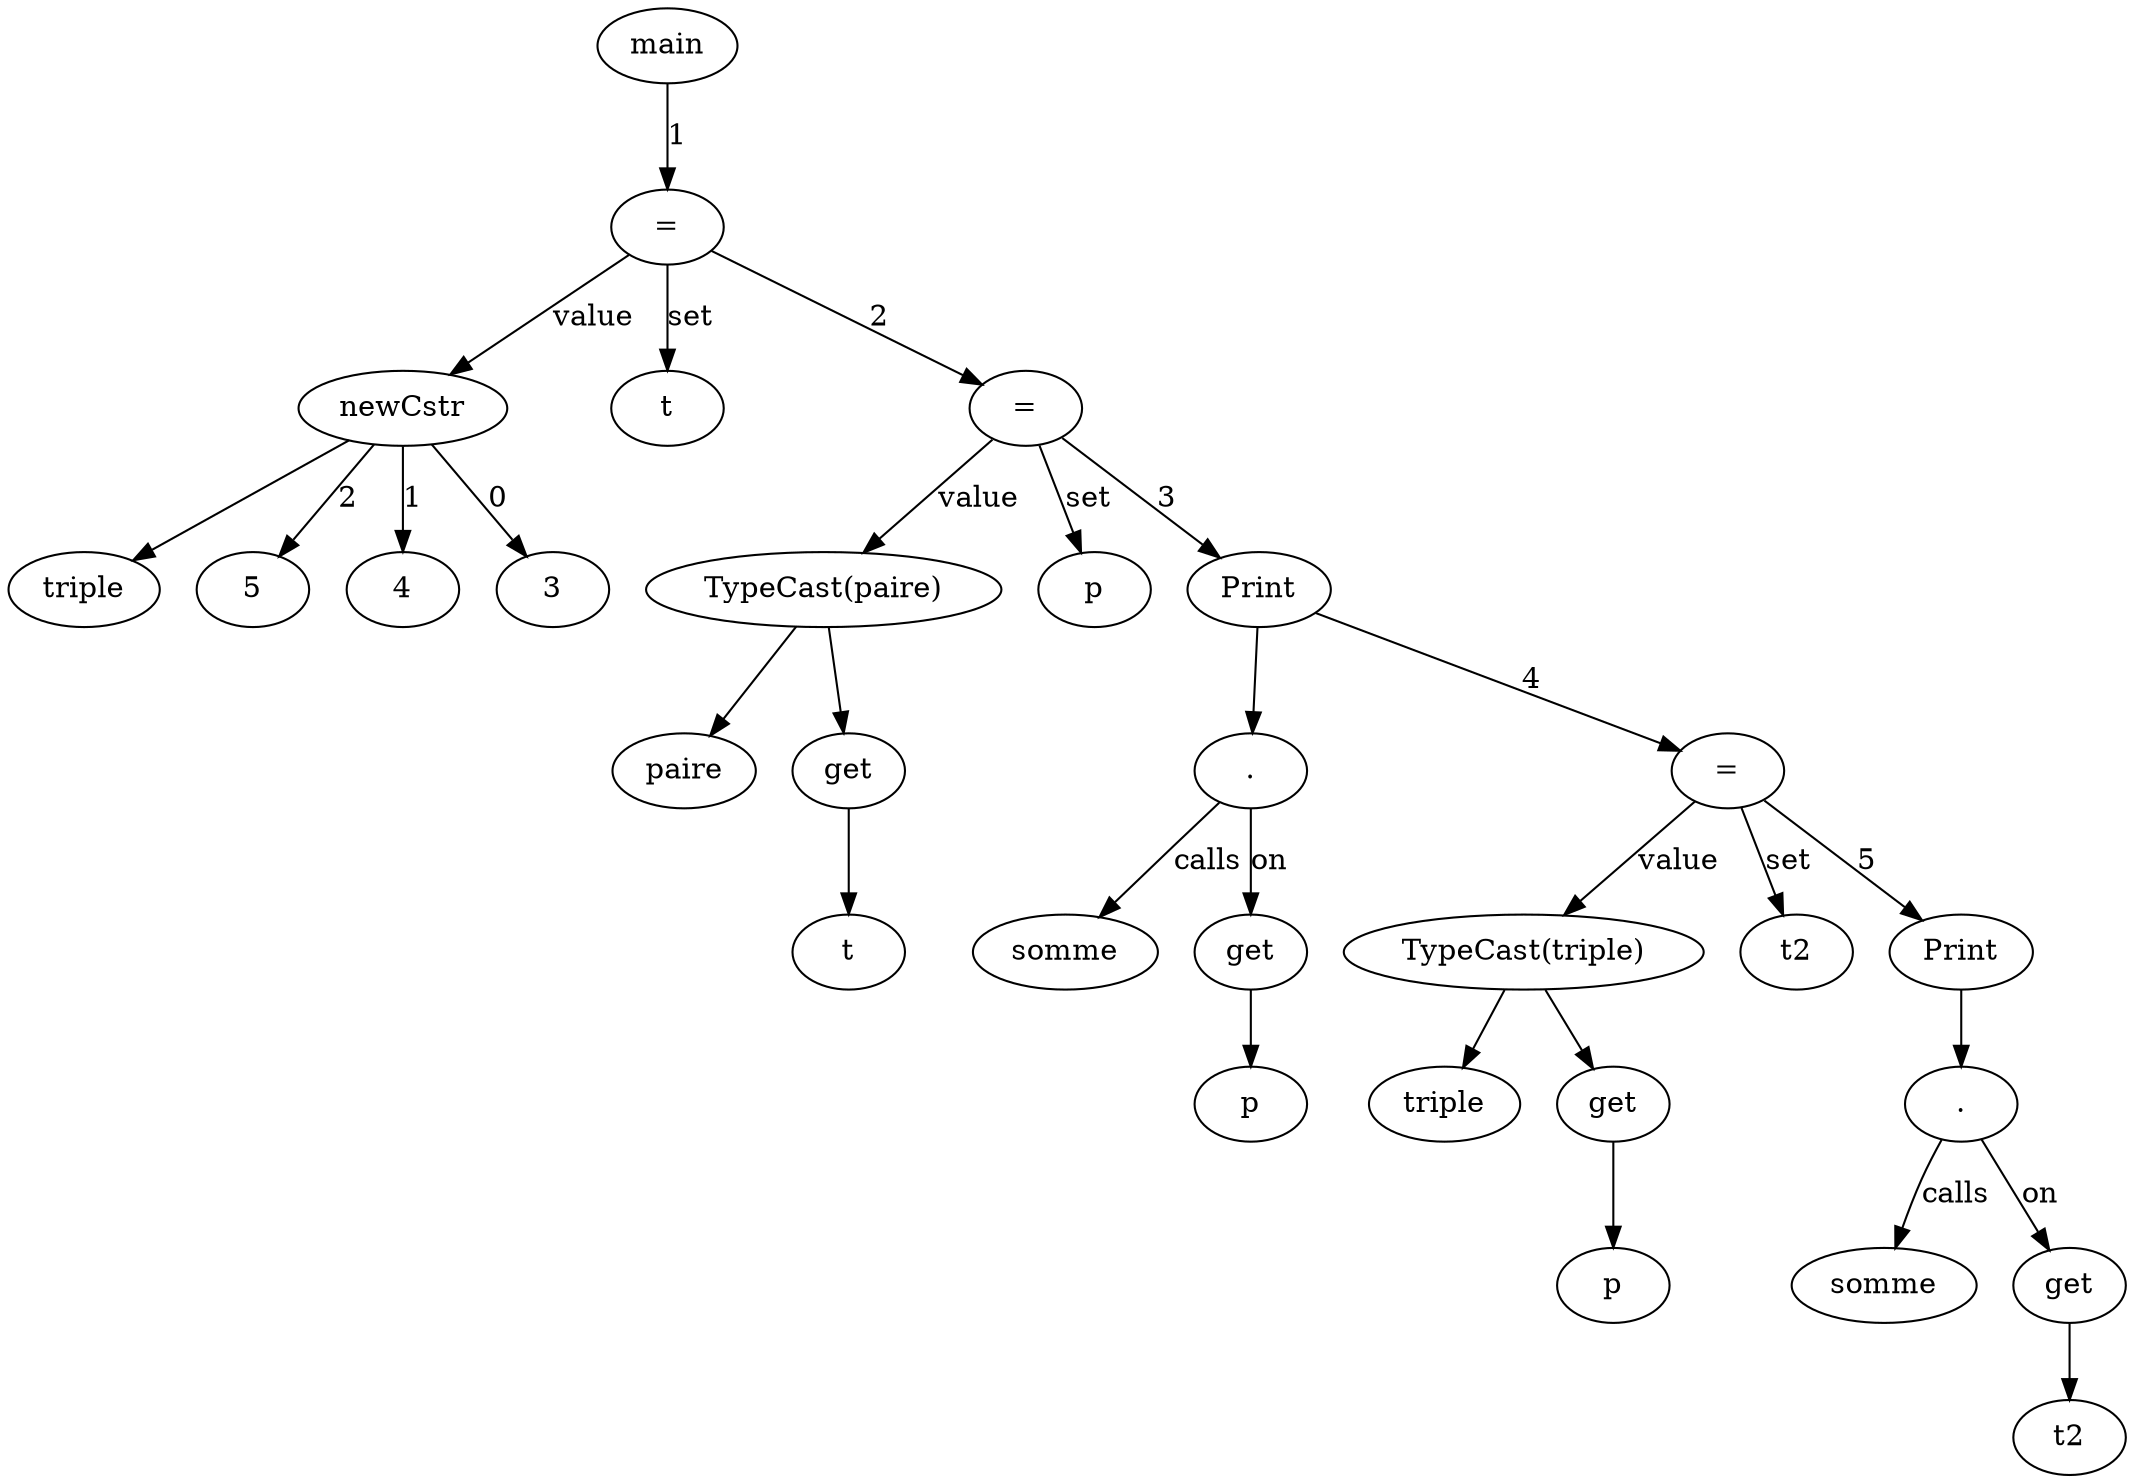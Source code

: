 digraph AST {
  node0 [label="main"];
  node1 [label="="];
  node2 [label="newCstr"];
  node4 [label="triple"];
  node7 [label="5"];
  node6 [label="4"];
  node5 [label="3"];
  node3 [label="t"];
  node8 [label="="];
  node9 [label="TypeCast(paire)"];
  node13 [label="paire"];
  node11 [label="get"];
  node12 [label="t"];
  node10 [label="p"];
  node14 [label="Print"];
  node15 [label="."];
  node16 [label="somme"];
  node17 [label="get"];
  node18 [label="p"];
  node19 [label="="];
  node20 [label="TypeCast(triple)"];
  node24 [label="triple"];
  node22 [label="get"];
  node23 [label="p"];
  node21 [label="t2"];
  node25 [label="Print"];
  node26 [label="."];
  node27 [label="somme"];
  node28 [label="get"];
  node29 [label="t2"];
  node1 -> node2 [label="value"];
  node1 -> node3 [label="set"];
  node2 -> node4;
  node2 -> node5 [label="0"];
  node2 -> node6 [label="1"];
  node2 -> node7 [label="2"];
  node0 -> node1 [label="1"];
  node8 -> node9 [label="value"];
  node8 -> node10 [label="set"];
  node9 -> node13;
  node9 -> node11;
  node11 -> node12;
  node1 -> node8 [label="2"];
  node14 -> node15;
  node15 -> node16 [label="calls"];
  node15 -> node17 [label="on"];
  node17 -> node18;
  node8 -> node14 [label="3"];
  node19 -> node20 [label="value"];
  node19 -> node21 [label="set"];
  node20 -> node24;
  node20 -> node22;
  node22 -> node23;
  node14 -> node19 [label="4"];
  node25 -> node26;
  node26 -> node27 [label="calls"];
  node26 -> node28 [label="on"];
  node28 -> node29;
  node19 -> node25 [label="5"];
}